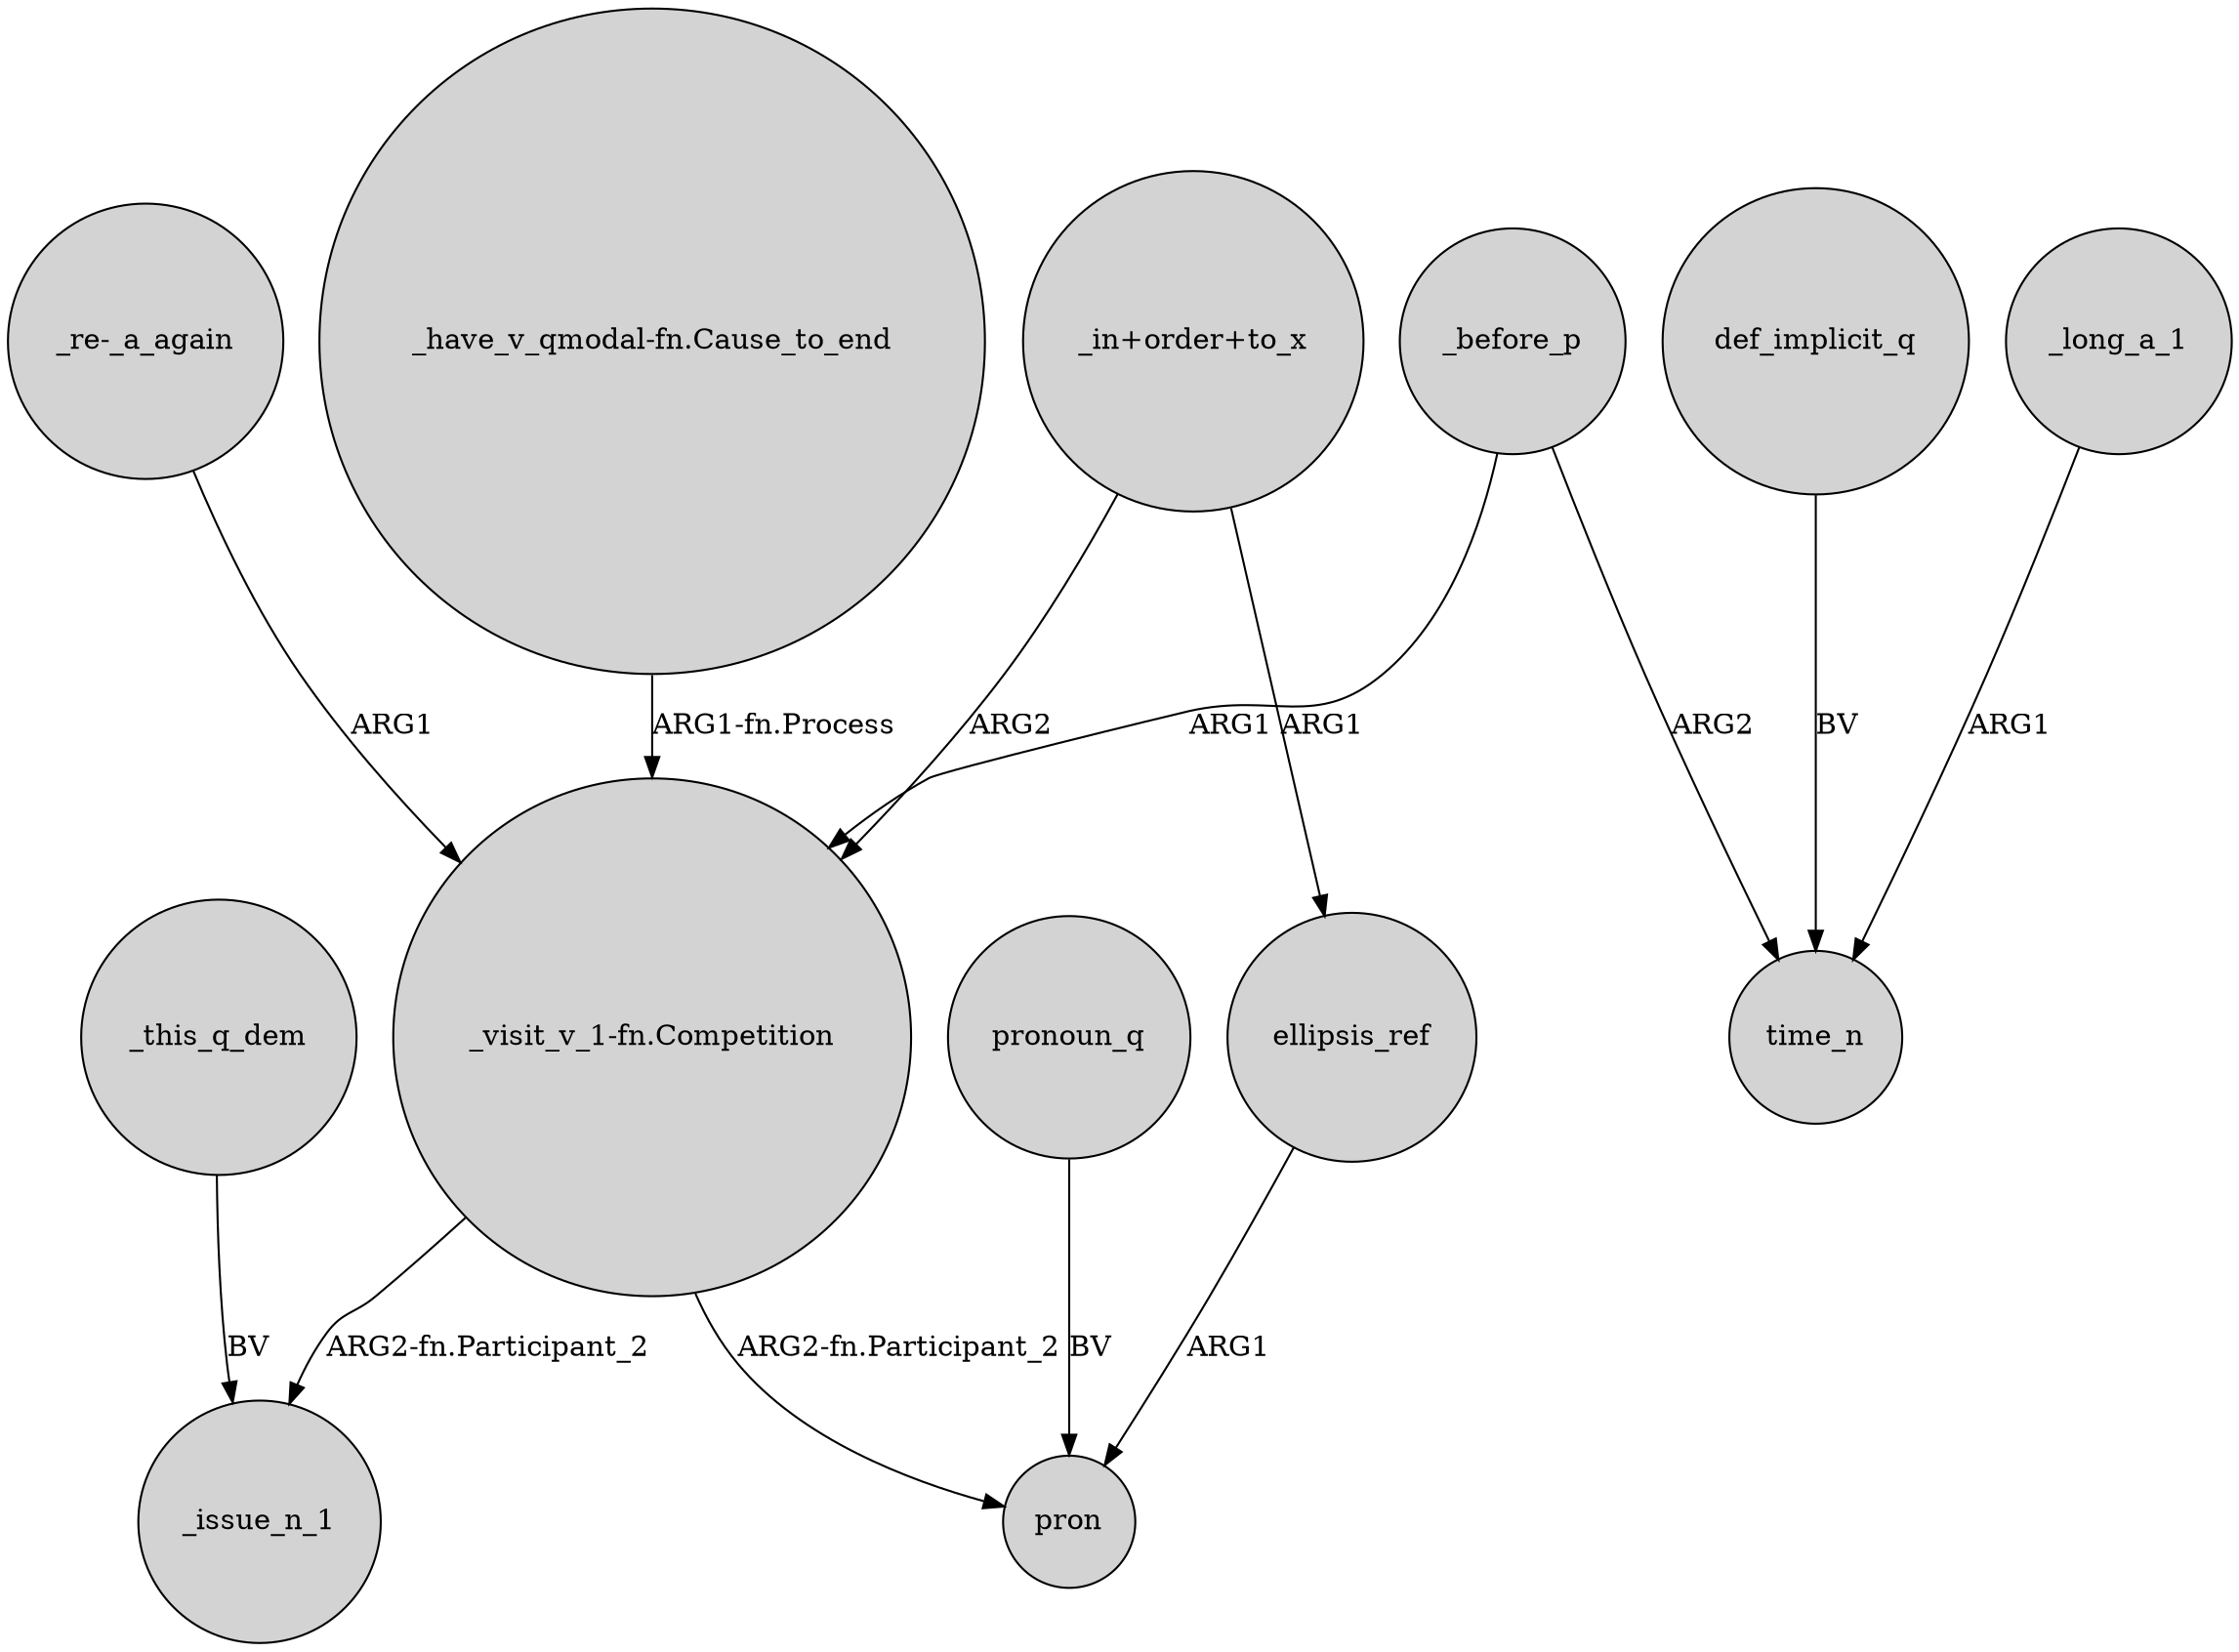 digraph {
	node [shape=circle style=filled]
	"_visit_v_1-fn.Competition" -> _issue_n_1 [label="ARG2-fn.Participant_2"]
	"_visit_v_1-fn.Competition" -> pron [label="ARG2-fn.Participant_2"]
	"_in+order+to_x" -> "_visit_v_1-fn.Competition" [label=ARG2]
	"_in+order+to_x" -> ellipsis_ref [label=ARG1]
	_before_p -> "_visit_v_1-fn.Competition" [label=ARG1]
	_this_q_dem -> _issue_n_1 [label=BV]
	_long_a_1 -> time_n [label=ARG1]
	"_re-_a_again" -> "_visit_v_1-fn.Competition" [label=ARG1]
	ellipsis_ref -> pron [label=ARG1]
	pronoun_q -> pron [label=BV]
	def_implicit_q -> time_n [label=BV]
	_before_p -> time_n [label=ARG2]
	"_have_v_qmodal-fn.Cause_to_end" -> "_visit_v_1-fn.Competition" [label="ARG1-fn.Process"]
}
